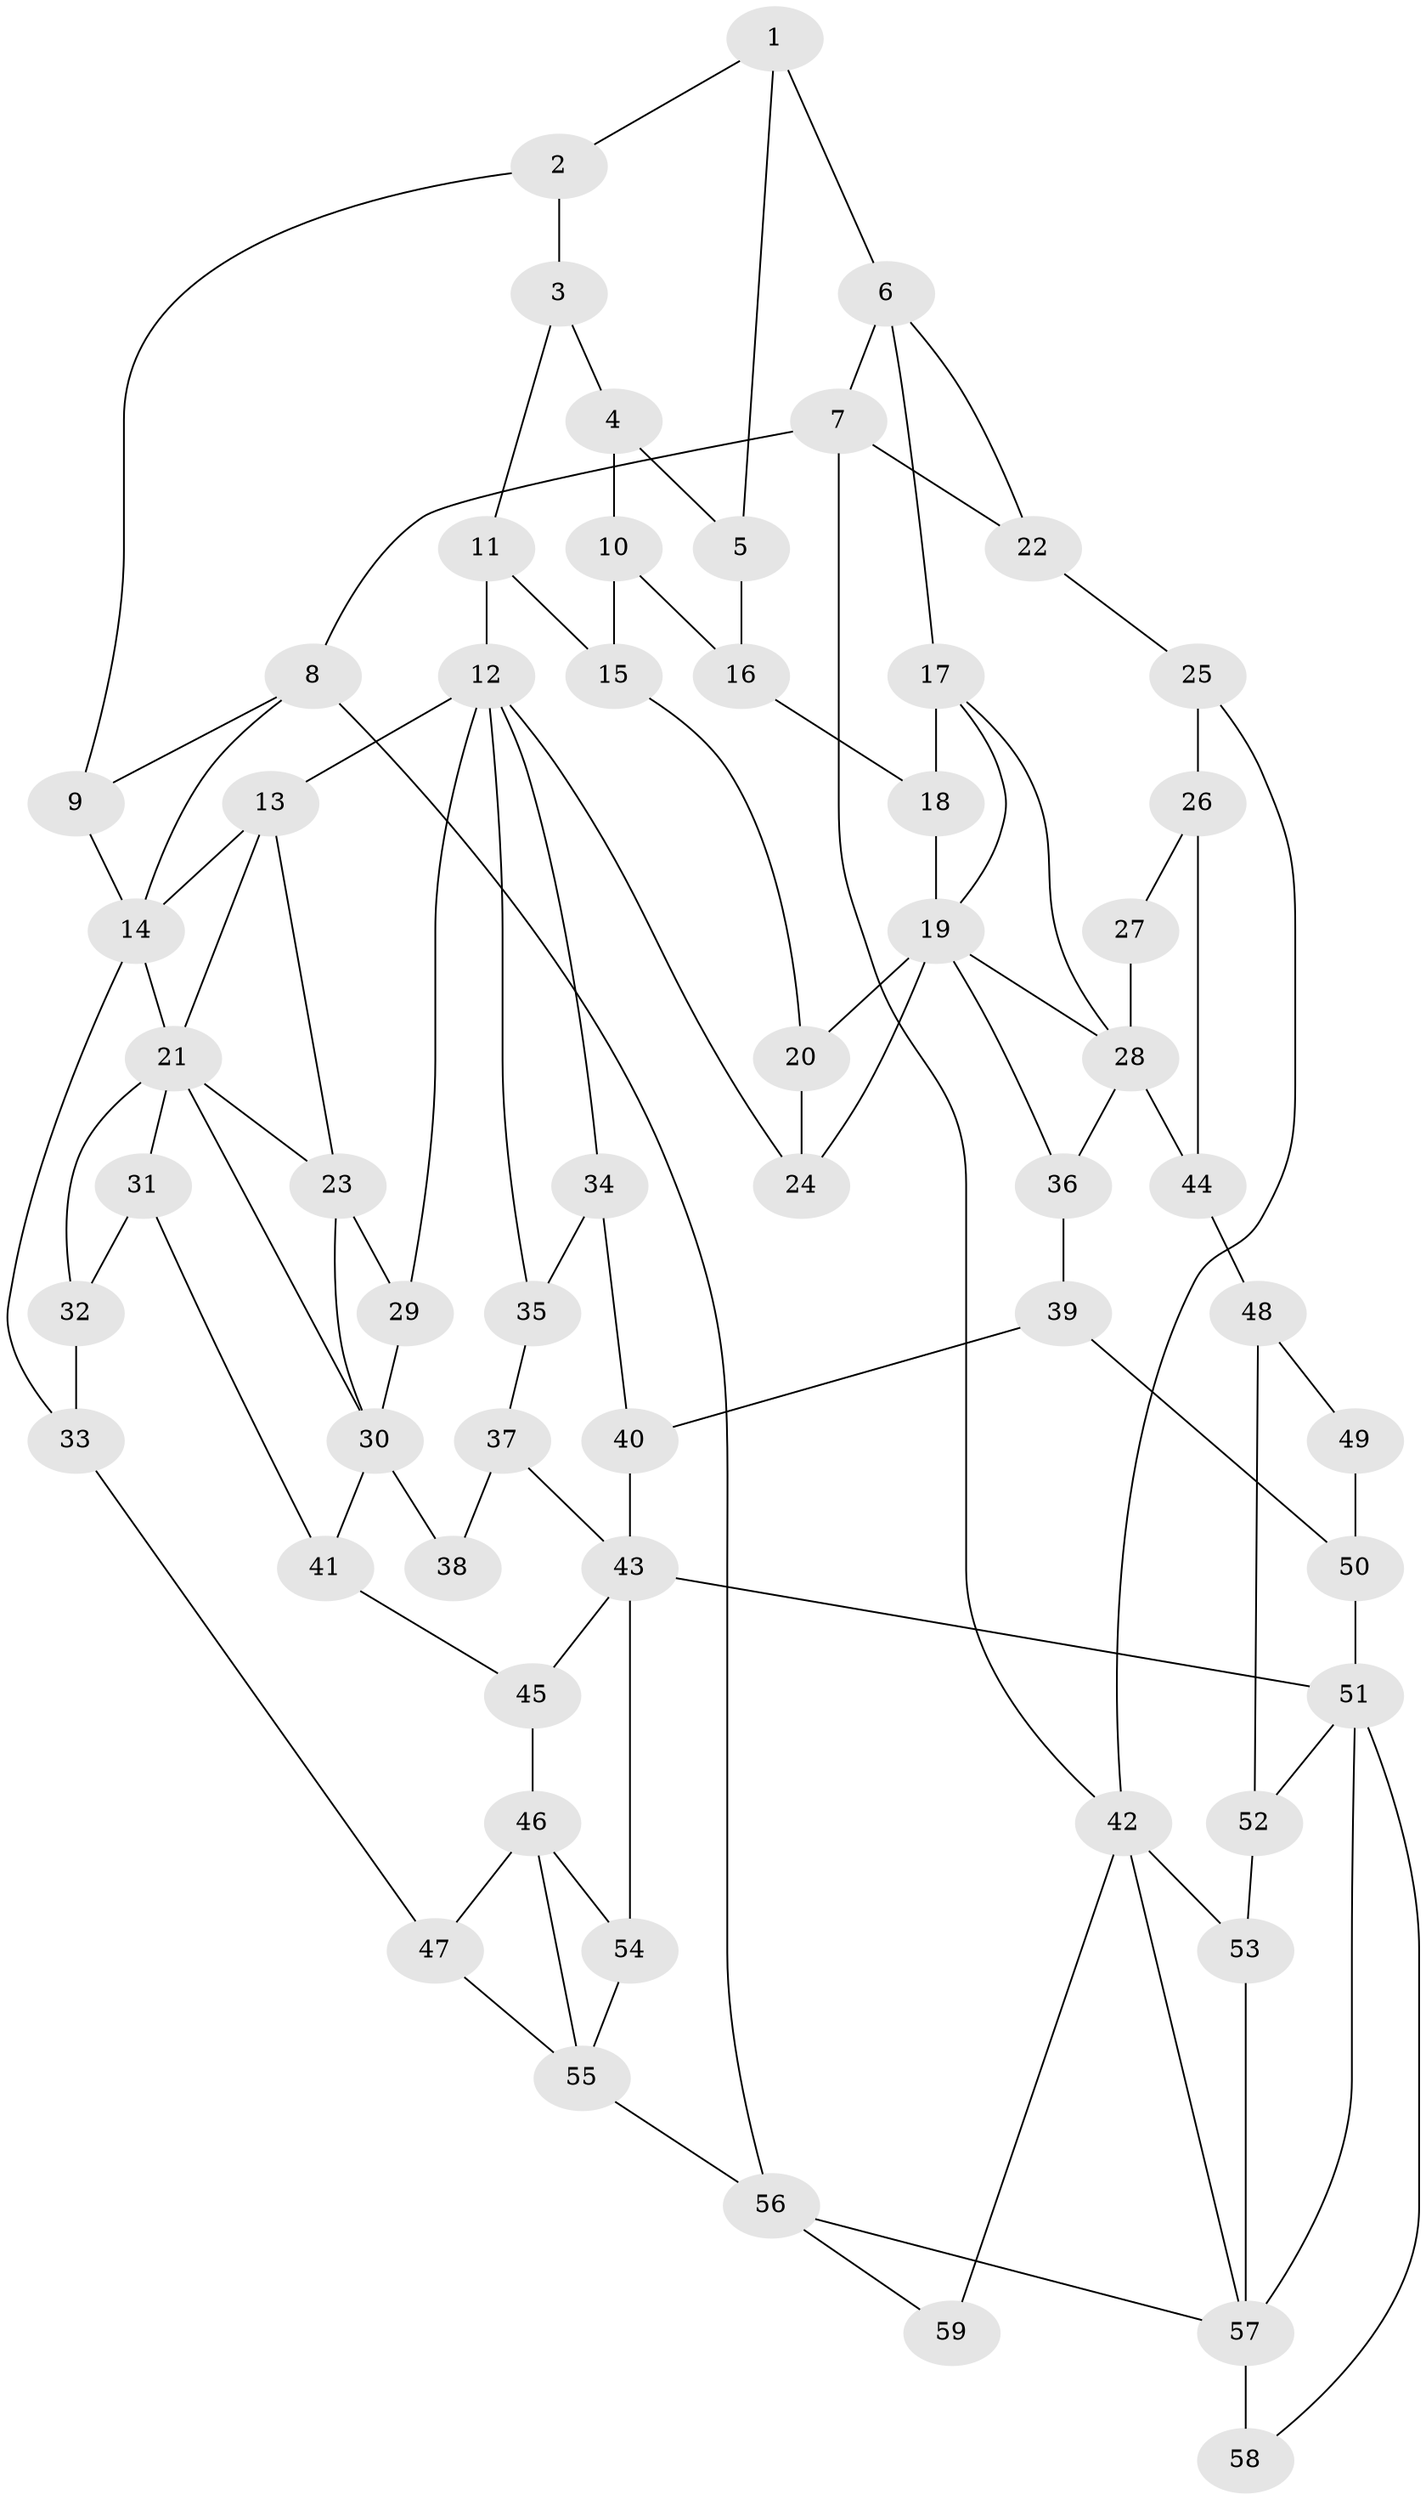 // original degree distribution, {3: 0.017094017094017096, 4: 0.20512820512820512, 5: 0.5982905982905983, 6: 0.1794871794871795}
// Generated by graph-tools (version 1.1) at 2025/54/03/04/25 22:54:34]
// undirected, 59 vertices, 102 edges
graph export_dot {
  node [color=gray90,style=filled];
  1;
  2;
  3;
  4;
  5;
  6;
  7;
  8;
  9;
  10;
  11;
  12;
  13;
  14;
  15;
  16;
  17;
  18;
  19;
  20;
  21;
  22;
  23;
  24;
  25;
  26;
  27;
  28;
  29;
  30;
  31;
  32;
  33;
  34;
  35;
  36;
  37;
  38;
  39;
  40;
  41;
  42;
  43;
  44;
  45;
  46;
  47;
  48;
  49;
  50;
  51;
  52;
  53;
  54;
  55;
  56;
  57;
  58;
  59;
  1 -- 2 [weight=1.0];
  1 -- 5 [weight=1.0];
  1 -- 6 [weight=2.0];
  2 -- 3 [weight=1.0];
  2 -- 9 [weight=1.0];
  3 -- 4 [weight=1.0];
  3 -- 11 [weight=1.0];
  4 -- 5 [weight=1.0];
  4 -- 10 [weight=2.0];
  5 -- 16 [weight=1.0];
  6 -- 7 [weight=1.0];
  6 -- 17 [weight=2.0];
  6 -- 22 [weight=1.0];
  7 -- 8 [weight=1.0];
  7 -- 22 [weight=1.0];
  7 -- 42 [weight=1.0];
  8 -- 9 [weight=1.0];
  8 -- 14 [weight=1.0];
  8 -- 56 [weight=1.0];
  9 -- 14 [weight=1.0];
  10 -- 15 [weight=1.0];
  10 -- 16 [weight=1.0];
  11 -- 12 [weight=1.0];
  11 -- 15 [weight=1.0];
  12 -- 13 [weight=1.0];
  12 -- 24 [weight=1.0];
  12 -- 29 [weight=1.0];
  12 -- 34 [weight=1.0];
  12 -- 35 [weight=1.0];
  13 -- 14 [weight=1.0];
  13 -- 21 [weight=1.0];
  13 -- 23 [weight=1.0];
  14 -- 21 [weight=1.0];
  14 -- 33 [weight=1.0];
  15 -- 20 [weight=1.0];
  16 -- 18 [weight=1.0];
  17 -- 18 [weight=1.0];
  17 -- 19 [weight=1.0];
  17 -- 28 [weight=1.0];
  18 -- 19 [weight=1.0];
  19 -- 20 [weight=1.0];
  19 -- 24 [weight=1.0];
  19 -- 28 [weight=1.0];
  19 -- 36 [weight=1.0];
  20 -- 24 [weight=1.0];
  21 -- 23 [weight=1.0];
  21 -- 30 [weight=1.0];
  21 -- 31 [weight=1.0];
  21 -- 32 [weight=1.0];
  22 -- 25 [weight=1.0];
  23 -- 29 [weight=1.0];
  23 -- 30 [weight=1.0];
  25 -- 26 [weight=2.0];
  25 -- 42 [weight=2.0];
  26 -- 27 [weight=2.0];
  26 -- 44 [weight=2.0];
  27 -- 28 [weight=1.0];
  28 -- 36 [weight=1.0];
  28 -- 44 [weight=1.0];
  29 -- 30 [weight=1.0];
  30 -- 38 [weight=2.0];
  30 -- 41 [weight=1.0];
  31 -- 32 [weight=1.0];
  31 -- 41 [weight=1.0];
  32 -- 33 [weight=1.0];
  33 -- 47 [weight=1.0];
  34 -- 35 [weight=1.0];
  34 -- 40 [weight=1.0];
  35 -- 37 [weight=1.0];
  36 -- 39 [weight=1.0];
  37 -- 38 [weight=1.0];
  37 -- 43 [weight=1.0];
  39 -- 40 [weight=1.0];
  39 -- 50 [weight=1.0];
  40 -- 43 [weight=1.0];
  41 -- 45 [weight=1.0];
  42 -- 53 [weight=1.0];
  42 -- 57 [weight=1.0];
  42 -- 59 [weight=2.0];
  43 -- 45 [weight=1.0];
  43 -- 51 [weight=2.0];
  43 -- 54 [weight=1.0];
  44 -- 48 [weight=2.0];
  45 -- 46 [weight=2.0];
  46 -- 47 [weight=1.0];
  46 -- 54 [weight=1.0];
  46 -- 55 [weight=2.0];
  47 -- 55 [weight=1.0];
  48 -- 49 [weight=2.0];
  48 -- 52 [weight=2.0];
  49 -- 50 [weight=1.0];
  50 -- 51 [weight=1.0];
  51 -- 52 [weight=1.0];
  51 -- 57 [weight=1.0];
  51 -- 58 [weight=1.0];
  52 -- 53 [weight=1.0];
  53 -- 57 [weight=1.0];
  54 -- 55 [weight=1.0];
  55 -- 56 [weight=2.0];
  56 -- 57 [weight=1.0];
  56 -- 59 [weight=2.0];
  57 -- 58 [weight=2.0];
}
